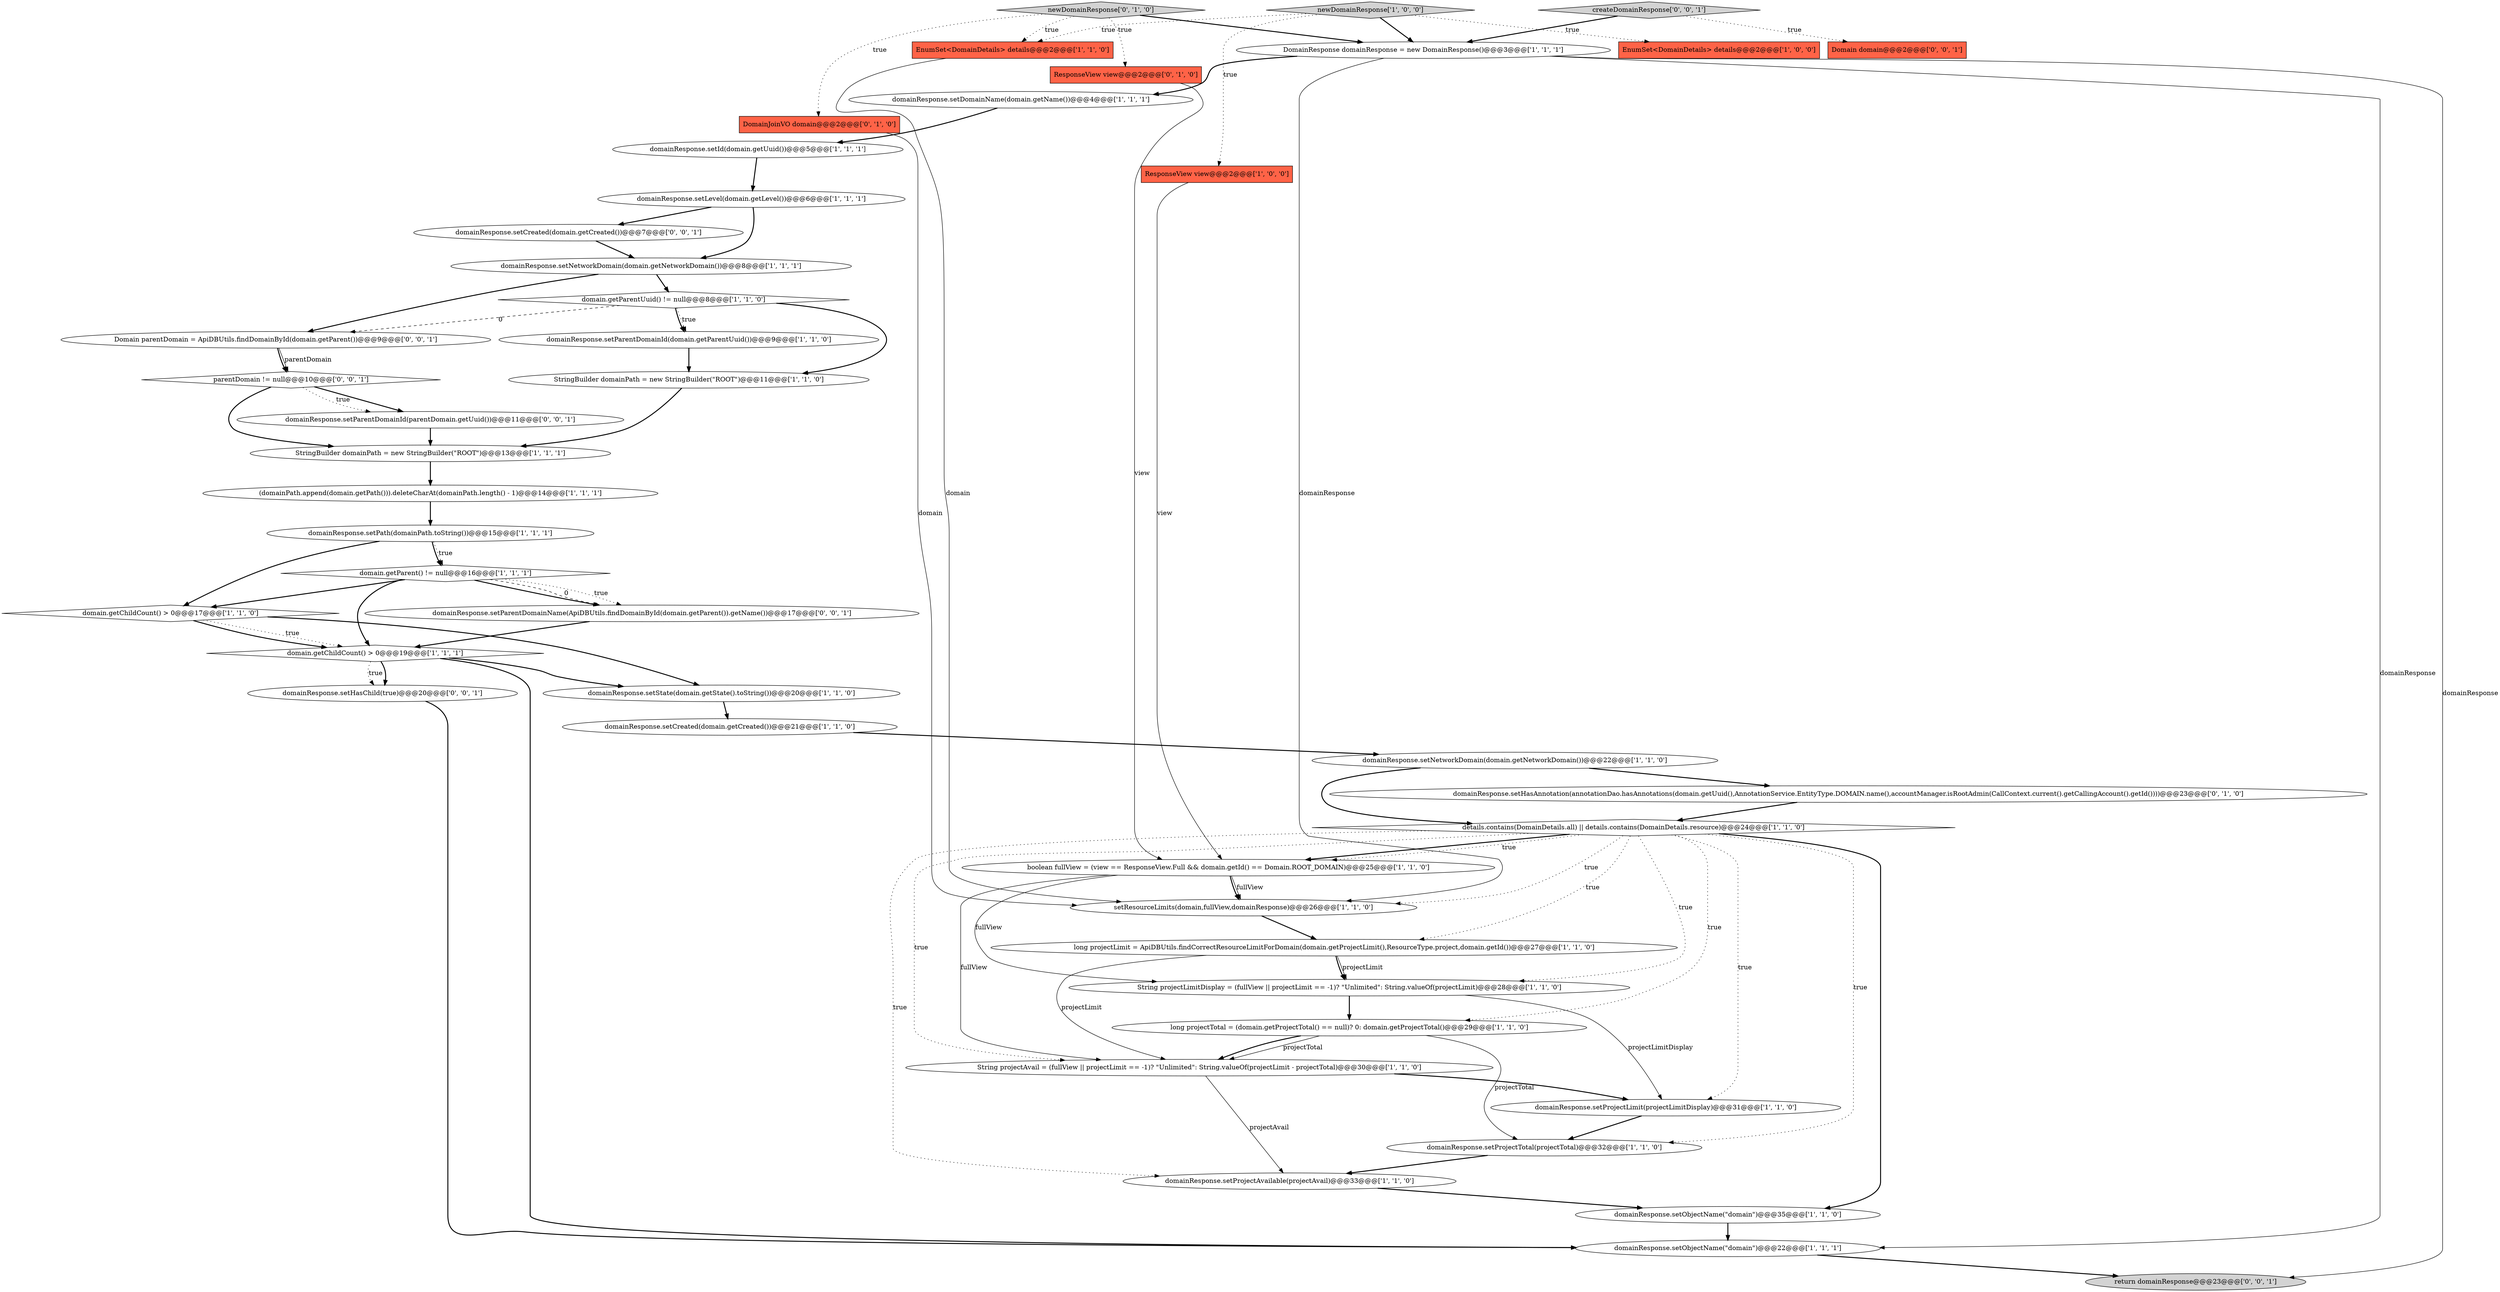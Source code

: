 digraph {
38 [style = filled, label = "parentDomain != null@@@10@@@['0', '0', '1']", fillcolor = white, shape = diamond image = "AAA0AAABBB3BBB"];
6 [style = filled, label = "newDomainResponse['1', '0', '0']", fillcolor = lightgray, shape = diamond image = "AAA0AAABBB1BBB"];
5 [style = filled, label = "domainResponse.setProjectLimit(projectLimitDisplay)@@@31@@@['1', '1', '0']", fillcolor = white, shape = ellipse image = "AAA0AAABBB1BBB"];
44 [style = filled, label = "domainResponse.setParentDomainName(ApiDBUtils.findDomainById(domain.getParent()).getName())@@@17@@@['0', '0', '1']", fillcolor = white, shape = ellipse image = "AAA0AAABBB3BBB"];
43 [style = filled, label = "createDomainResponse['0', '0', '1']", fillcolor = lightgray, shape = diamond image = "AAA0AAABBB3BBB"];
21 [style = filled, label = "details.contains(DomainDetails.all) || details.contains(DomainDetails.resource)@@@24@@@['1', '1', '0']", fillcolor = white, shape = diamond image = "AAA0AAABBB1BBB"];
28 [style = filled, label = "domainResponse.setPath(domainPath.toString())@@@15@@@['1', '1', '1']", fillcolor = white, shape = ellipse image = "AAA0AAABBB1BBB"];
32 [style = filled, label = "domainResponse.setObjectName(\"domain\")@@@35@@@['1', '1', '0']", fillcolor = white, shape = ellipse image = "AAA0AAABBB1BBB"];
7 [style = filled, label = "(domainPath.append(domain.getPath())).deleteCharAt(domainPath.length() - 1)@@@14@@@['1', '1', '1']", fillcolor = white, shape = ellipse image = "AAA0AAABBB1BBB"];
14 [style = filled, label = "EnumSet<DomainDetails> details@@@2@@@['1', '0', '0']", fillcolor = tomato, shape = box image = "AAA0AAABBB1BBB"];
29 [style = filled, label = "domainResponse.setNetworkDomain(domain.getNetworkDomain())@@@22@@@['1', '1', '0']", fillcolor = white, shape = ellipse image = "AAA0AAABBB1BBB"];
2 [style = filled, label = "domainResponse.setNetworkDomain(domain.getNetworkDomain())@@@8@@@['1', '1', '1']", fillcolor = white, shape = ellipse image = "AAA0AAABBB1BBB"];
45 [style = filled, label = "domainResponse.setCreated(domain.getCreated())@@@7@@@['0', '0', '1']", fillcolor = white, shape = ellipse image = "AAA0AAABBB3BBB"];
23 [style = filled, label = "domain.getChildCount() > 0@@@19@@@['1', '1', '1']", fillcolor = white, shape = diamond image = "AAA0AAABBB1BBB"];
13 [style = filled, label = "boolean fullView = (view == ResponseView.Full && domain.getId() == Domain.ROOT_DOMAIN)@@@25@@@['1', '1', '0']", fillcolor = white, shape = ellipse image = "AAA0AAABBB1BBB"];
26 [style = filled, label = "domain.getParent() != null@@@16@@@['1', '1', '1']", fillcolor = white, shape = diamond image = "AAA0AAABBB1BBB"];
22 [style = filled, label = "domainResponse.setProjectTotal(projectTotal)@@@32@@@['1', '1', '0']", fillcolor = white, shape = ellipse image = "AAA0AAABBB1BBB"];
8 [style = filled, label = "domainResponse.setId(domain.getUuid())@@@5@@@['1', '1', '1']", fillcolor = white, shape = ellipse image = "AAA0AAABBB1BBB"];
30 [style = filled, label = "String projectLimitDisplay = (fullView || projectLimit == -1)? \"Unlimited\": String.valueOf(projectLimit)@@@28@@@['1', '1', '0']", fillcolor = white, shape = ellipse image = "AAA0AAABBB1BBB"];
15 [style = filled, label = "domain.getChildCount() > 0@@@17@@@['1', '1', '0']", fillcolor = white, shape = diamond image = "AAA0AAABBB1BBB"];
37 [style = filled, label = "domainResponse.setParentDomainId(parentDomain.getUuid())@@@11@@@['0', '0', '1']", fillcolor = white, shape = ellipse image = "AAA0AAABBB3BBB"];
33 [style = filled, label = "newDomainResponse['0', '1', '0']", fillcolor = lightgray, shape = diamond image = "AAA0AAABBB2BBB"];
11 [style = filled, label = "domainResponse.setState(domain.getState().toString())@@@20@@@['1', '1', '0']", fillcolor = white, shape = ellipse image = "AAA0AAABBB1BBB"];
9 [style = filled, label = "StringBuilder domainPath = new StringBuilder(\"ROOT\")@@@13@@@['1', '1', '1']", fillcolor = white, shape = ellipse image = "AAA0AAABBB1BBB"];
40 [style = filled, label = "domainResponse.setHasChild(true)@@@20@@@['0', '0', '1']", fillcolor = white, shape = ellipse image = "AAA0AAABBB3BBB"];
16 [style = filled, label = "domainResponse.setDomainName(domain.getName())@@@4@@@['1', '1', '1']", fillcolor = white, shape = ellipse image = "AAA0AAABBB1BBB"];
20 [style = filled, label = "domainResponse.setCreated(domain.getCreated())@@@21@@@['1', '1', '0']", fillcolor = white, shape = ellipse image = "AAA0AAABBB1BBB"];
39 [style = filled, label = "Domain parentDomain = ApiDBUtils.findDomainById(domain.getParent())@@@9@@@['0', '0', '1']", fillcolor = white, shape = ellipse image = "AAA0AAABBB3BBB"];
41 [style = filled, label = "Domain domain@@@2@@@['0', '0', '1']", fillcolor = tomato, shape = box image = "AAA0AAABBB3BBB"];
42 [style = filled, label = "return domainResponse@@@23@@@['0', '0', '1']", fillcolor = lightgray, shape = ellipse image = "AAA0AAABBB3BBB"];
12 [style = filled, label = "setResourceLimits(domain,fullView,domainResponse)@@@26@@@['1', '1', '0']", fillcolor = white, shape = ellipse image = "AAA0AAABBB1BBB"];
34 [style = filled, label = "DomainJoinVO domain@@@2@@@['0', '1', '0']", fillcolor = tomato, shape = box image = "AAA0AAABBB2BBB"];
35 [style = filled, label = "ResponseView view@@@2@@@['0', '1', '0']", fillcolor = tomato, shape = box image = "AAA0AAABBB2BBB"];
31 [style = filled, label = "long projectLimit = ApiDBUtils.findCorrectResourceLimitForDomain(domain.getProjectLimit(),ResourceType.project,domain.getId())@@@27@@@['1', '1', '0']", fillcolor = white, shape = ellipse image = "AAA0AAABBB1BBB"];
0 [style = filled, label = "domain.getParentUuid() != null@@@8@@@['1', '1', '0']", fillcolor = white, shape = diamond image = "AAA0AAABBB1BBB"];
27 [style = filled, label = "domainResponse.setProjectAvailable(projectAvail)@@@33@@@['1', '1', '0']", fillcolor = white, shape = ellipse image = "AAA0AAABBB1BBB"];
10 [style = filled, label = "domainResponse.setObjectName(\"domain\")@@@22@@@['1', '1', '1']", fillcolor = white, shape = ellipse image = "AAA0AAABBB1BBB"];
25 [style = filled, label = "domainResponse.setLevel(domain.getLevel())@@@6@@@['1', '1', '1']", fillcolor = white, shape = ellipse image = "AAA0AAABBB1BBB"];
24 [style = filled, label = "StringBuilder domainPath = new StringBuilder(\"ROOT\")@@@11@@@['1', '1', '0']", fillcolor = white, shape = ellipse image = "AAA0AAABBB1BBB"];
3 [style = filled, label = "long projectTotal = (domain.getProjectTotal() == null)? 0: domain.getProjectTotal()@@@29@@@['1', '1', '0']", fillcolor = white, shape = ellipse image = "AAA0AAABBB1BBB"];
4 [style = filled, label = "String projectAvail = (fullView || projectLimit == -1)? \"Unlimited\": String.valueOf(projectLimit - projectTotal)@@@30@@@['1', '1', '0']", fillcolor = white, shape = ellipse image = "AAA0AAABBB1BBB"];
36 [style = filled, label = "domainResponse.setHasAnnotation(annotationDao.hasAnnotations(domain.getUuid(),AnnotationService.EntityType.DOMAIN.name(),accountManager.isRootAdmin(CallContext.current().getCallingAccount().getId())))@@@23@@@['0', '1', '0']", fillcolor = white, shape = ellipse image = "AAA1AAABBB2BBB"];
18 [style = filled, label = "EnumSet<DomainDetails> details@@@2@@@['1', '1', '0']", fillcolor = tomato, shape = box image = "AAA0AAABBB1BBB"];
19 [style = filled, label = "domainResponse.setParentDomainId(domain.getParentUuid())@@@9@@@['1', '1', '0']", fillcolor = white, shape = ellipse image = "AAA0AAABBB1BBB"];
17 [style = filled, label = "ResponseView view@@@2@@@['1', '0', '0']", fillcolor = tomato, shape = box image = "AAA0AAABBB1BBB"];
1 [style = filled, label = "DomainResponse domainResponse = new DomainResponse()@@@3@@@['1', '1', '1']", fillcolor = white, shape = ellipse image = "AAA0AAABBB1BBB"];
7->28 [style = bold, label=""];
43->41 [style = dotted, label="true"];
44->23 [style = bold, label=""];
23->10 [style = bold, label=""];
21->32 [style = bold, label=""];
28->26 [style = bold, label=""];
21->22 [style = dotted, label="true"];
34->12 [style = solid, label="domain"];
27->32 [style = bold, label=""];
21->5 [style = dotted, label="true"];
36->21 [style = bold, label=""];
13->12 [style = bold, label=""];
33->18 [style = dotted, label="true"];
17->13 [style = solid, label="view"];
8->25 [style = bold, label=""];
26->23 [style = bold, label=""];
35->13 [style = solid, label="view"];
31->30 [style = solid, label="projectLimit"];
15->23 [style = dotted, label="true"];
13->4 [style = solid, label="fullView"];
29->21 [style = bold, label=""];
11->20 [style = bold, label=""];
28->26 [style = dotted, label="true"];
3->4 [style = solid, label="projectTotal"];
15->23 [style = bold, label=""];
16->8 [style = bold, label=""];
0->19 [style = bold, label=""];
10->42 [style = bold, label=""];
6->17 [style = dotted, label="true"];
9->7 [style = bold, label=""];
12->31 [style = bold, label=""];
38->9 [style = bold, label=""];
32->10 [style = bold, label=""];
33->35 [style = dotted, label="true"];
26->44 [style = dotted, label="true"];
25->45 [style = bold, label=""];
5->22 [style = bold, label=""];
43->1 [style = bold, label=""];
20->29 [style = bold, label=""];
4->27 [style = solid, label="projectAvail"];
21->27 [style = dotted, label="true"];
13->12 [style = solid, label="fullView"];
30->5 [style = solid, label="projectLimitDisplay"];
3->22 [style = solid, label="projectTotal"];
0->19 [style = dotted, label="true"];
21->13 [style = bold, label=""];
2->39 [style = bold, label=""];
38->37 [style = bold, label=""];
21->3 [style = dotted, label="true"];
6->14 [style = dotted, label="true"];
19->24 [style = bold, label=""];
29->36 [style = bold, label=""];
28->15 [style = bold, label=""];
0->24 [style = bold, label=""];
21->30 [style = dotted, label="true"];
26->15 [style = bold, label=""];
15->11 [style = bold, label=""];
33->34 [style = dotted, label="true"];
6->18 [style = dotted, label="true"];
24->9 [style = bold, label=""];
23->40 [style = bold, label=""];
2->0 [style = bold, label=""];
31->30 [style = bold, label=""];
18->12 [style = solid, label="domain"];
21->31 [style = dotted, label="true"];
38->37 [style = dotted, label="true"];
37->9 [style = bold, label=""];
6->1 [style = bold, label=""];
1->12 [style = solid, label="domainResponse"];
3->4 [style = bold, label=""];
39->38 [style = solid, label="parentDomain"];
23->40 [style = dotted, label="true"];
25->2 [style = bold, label=""];
1->10 [style = solid, label="domainResponse"];
4->5 [style = bold, label=""];
22->27 [style = bold, label=""];
39->38 [style = bold, label=""];
23->11 [style = bold, label=""];
45->2 [style = bold, label=""];
40->10 [style = bold, label=""];
0->39 [style = dashed, label="0"];
31->4 [style = solid, label="projectLimit"];
30->3 [style = bold, label=""];
26->44 [style = bold, label=""];
26->44 [style = dashed, label="0"];
21->12 [style = dotted, label="true"];
13->30 [style = solid, label="fullView"];
1->16 [style = bold, label=""];
21->4 [style = dotted, label="true"];
1->42 [style = solid, label="domainResponse"];
21->13 [style = dotted, label="true"];
33->1 [style = bold, label=""];
}
